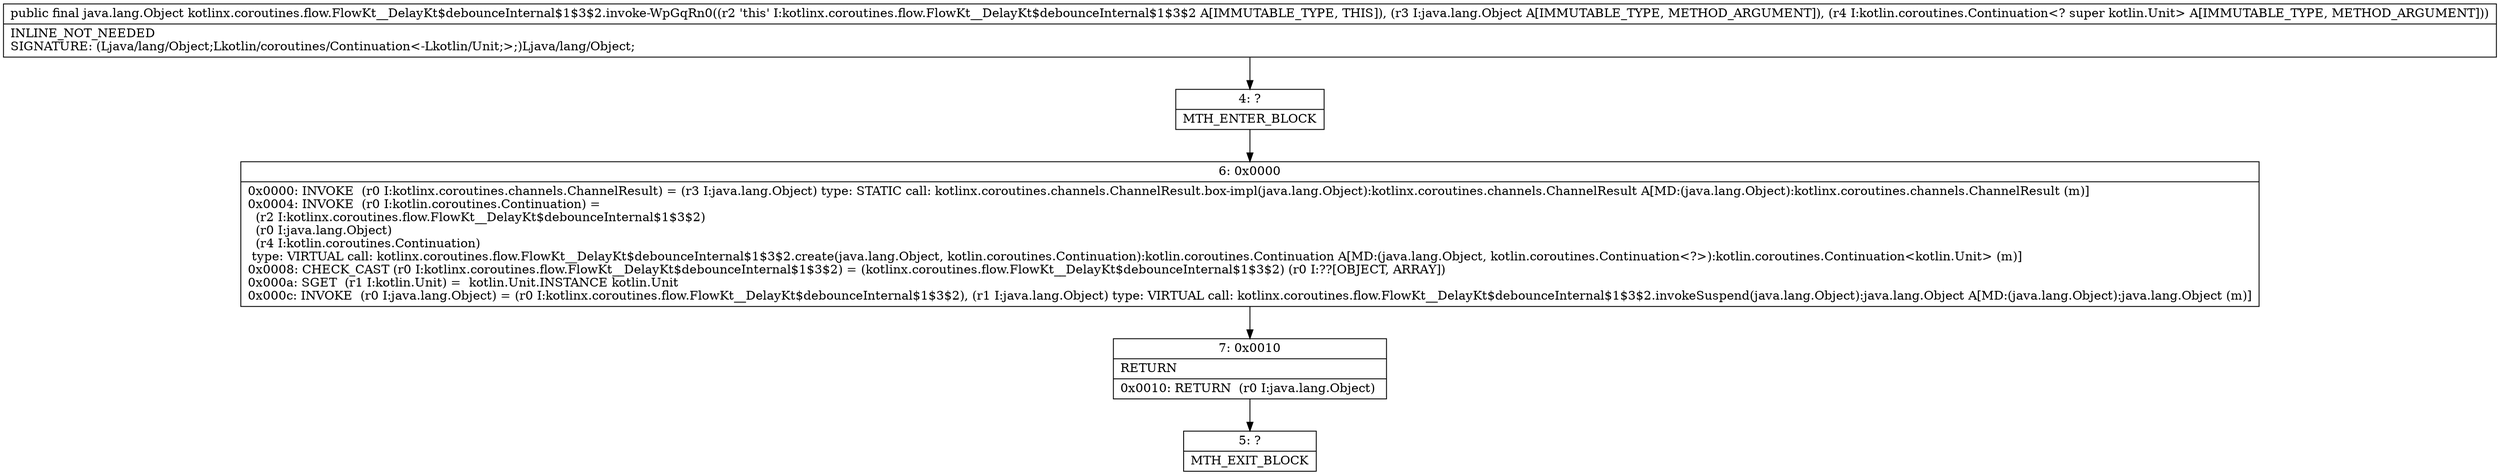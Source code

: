 digraph "CFG forkotlinx.coroutines.flow.FlowKt__DelayKt$debounceInternal$1$3$2.invoke\-WpGqRn0(Ljava\/lang\/Object;Lkotlin\/coroutines\/Continuation;)Ljava\/lang\/Object;" {
Node_4 [shape=record,label="{4\:\ ?|MTH_ENTER_BLOCK\l}"];
Node_6 [shape=record,label="{6\:\ 0x0000|0x0000: INVOKE  (r0 I:kotlinx.coroutines.channels.ChannelResult) = (r3 I:java.lang.Object) type: STATIC call: kotlinx.coroutines.channels.ChannelResult.box\-impl(java.lang.Object):kotlinx.coroutines.channels.ChannelResult A[MD:(java.lang.Object):kotlinx.coroutines.channels.ChannelResult (m)]\l0x0004: INVOKE  (r0 I:kotlin.coroutines.Continuation) = \l  (r2 I:kotlinx.coroutines.flow.FlowKt__DelayKt$debounceInternal$1$3$2)\l  (r0 I:java.lang.Object)\l  (r4 I:kotlin.coroutines.Continuation)\l type: VIRTUAL call: kotlinx.coroutines.flow.FlowKt__DelayKt$debounceInternal$1$3$2.create(java.lang.Object, kotlin.coroutines.Continuation):kotlin.coroutines.Continuation A[MD:(java.lang.Object, kotlin.coroutines.Continuation\<?\>):kotlin.coroutines.Continuation\<kotlin.Unit\> (m)]\l0x0008: CHECK_CAST (r0 I:kotlinx.coroutines.flow.FlowKt__DelayKt$debounceInternal$1$3$2) = (kotlinx.coroutines.flow.FlowKt__DelayKt$debounceInternal$1$3$2) (r0 I:??[OBJECT, ARRAY]) \l0x000a: SGET  (r1 I:kotlin.Unit) =  kotlin.Unit.INSTANCE kotlin.Unit \l0x000c: INVOKE  (r0 I:java.lang.Object) = (r0 I:kotlinx.coroutines.flow.FlowKt__DelayKt$debounceInternal$1$3$2), (r1 I:java.lang.Object) type: VIRTUAL call: kotlinx.coroutines.flow.FlowKt__DelayKt$debounceInternal$1$3$2.invokeSuspend(java.lang.Object):java.lang.Object A[MD:(java.lang.Object):java.lang.Object (m)]\l}"];
Node_7 [shape=record,label="{7\:\ 0x0010|RETURN\l|0x0010: RETURN  (r0 I:java.lang.Object) \l}"];
Node_5 [shape=record,label="{5\:\ ?|MTH_EXIT_BLOCK\l}"];
MethodNode[shape=record,label="{public final java.lang.Object kotlinx.coroutines.flow.FlowKt__DelayKt$debounceInternal$1$3$2.invoke\-WpGqRn0((r2 'this' I:kotlinx.coroutines.flow.FlowKt__DelayKt$debounceInternal$1$3$2 A[IMMUTABLE_TYPE, THIS]), (r3 I:java.lang.Object A[IMMUTABLE_TYPE, METHOD_ARGUMENT]), (r4 I:kotlin.coroutines.Continuation\<? super kotlin.Unit\> A[IMMUTABLE_TYPE, METHOD_ARGUMENT]))  | INLINE_NOT_NEEDED\lSIGNATURE: (Ljava\/lang\/Object;Lkotlin\/coroutines\/Continuation\<\-Lkotlin\/Unit;\>;)Ljava\/lang\/Object;\l}"];
MethodNode -> Node_4;Node_4 -> Node_6;
Node_6 -> Node_7;
Node_7 -> Node_5;
}


